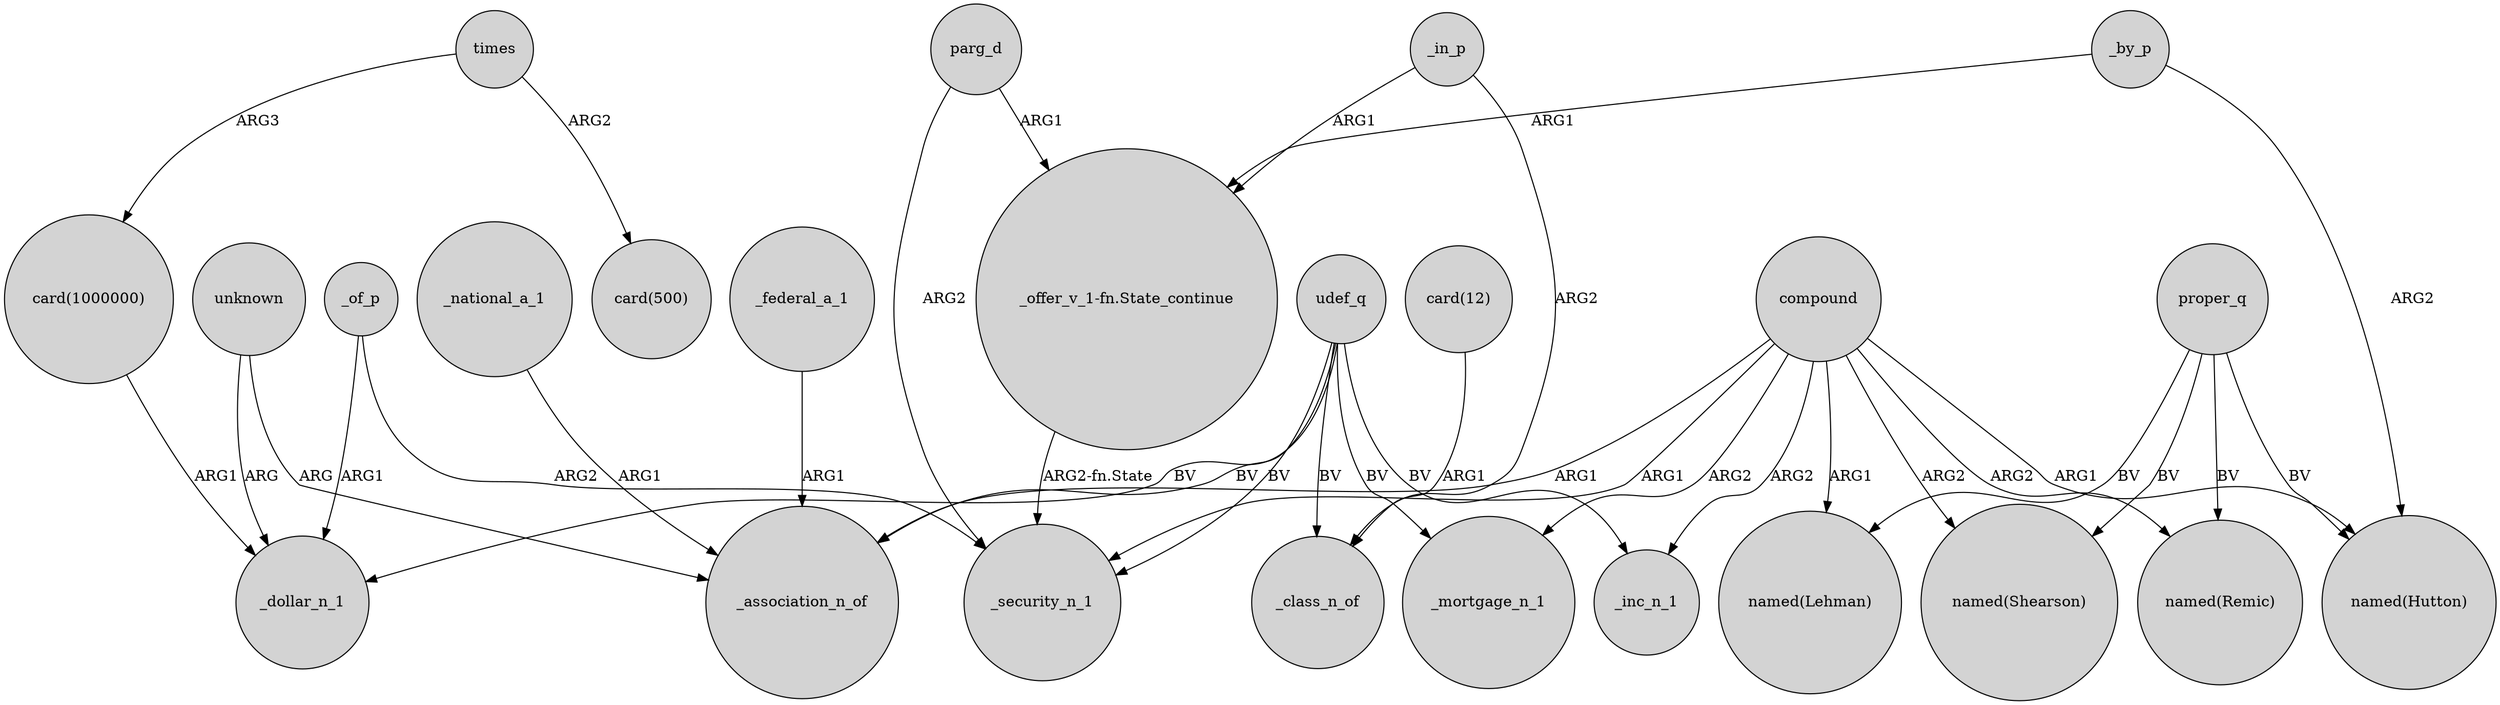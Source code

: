 digraph {
	node [shape=circle style=filled]
	_of_p -> _dollar_n_1 [label=ARG1]
	compound -> "named(Hutton)" [label=ARG1]
	compound -> "named(Shearson)" [label=ARG2]
	_national_a_1 -> _association_n_of [label=ARG1]
	_of_p -> _security_n_1 [label=ARG2]
	times -> "card(1000000)" [label=ARG3]
	_by_p -> "_offer_v_1-fn.State_continue" [label=ARG1]
	proper_q -> "named(Hutton)" [label=BV]
	_in_p -> _class_n_of [label=ARG2]
	udef_q -> _security_n_1 [label=BV]
	parg_d -> "_offer_v_1-fn.State_continue" [label=ARG1]
	proper_q -> "named(Shearson)" [label=BV]
	_in_p -> "_offer_v_1-fn.State_continue" [label=ARG1]
	compound -> _association_n_of [label=ARG1]
	unknown -> _dollar_n_1 [label=ARG]
	compound -> _mortgage_n_1 [label=ARG2]
	udef_q -> _mortgage_n_1 [label=BV]
	udef_q -> _inc_n_1 [label=BV]
	compound -> _inc_n_1 [label=ARG2]
	proper_q -> "named(Remic)" [label=BV]
	compound -> _security_n_1 [label=ARG1]
	"card(12)" -> _class_n_of [label=ARG1]
	_by_p -> "named(Hutton)" [label=ARG2]
	"_offer_v_1-fn.State_continue" -> _security_n_1 [label="ARG2-fn.State"]
	udef_q -> _dollar_n_1 [label=BV]
	"card(1000000)" -> _dollar_n_1 [label=ARG1]
	udef_q -> _class_n_of [label=BV]
	times -> "card(500)" [label=ARG2]
	udef_q -> _association_n_of [label=BV]
	compound -> "named(Remic)" [label=ARG2]
	proper_q -> "named(Lehman)" [label=BV]
	parg_d -> _security_n_1 [label=ARG2]
	unknown -> _association_n_of [label=ARG]
	compound -> "named(Lehman)" [label=ARG1]
	_federal_a_1 -> _association_n_of [label=ARG1]
}

